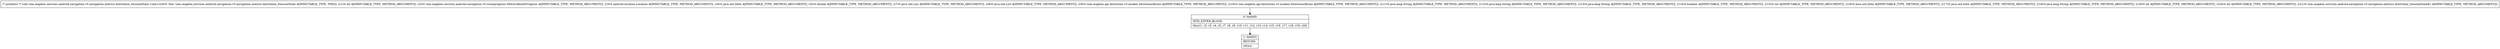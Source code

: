 digraph "CFG forcom.mapbox.services.android.navigation.v5.navigation.metrics.AutoValue_SessionState.\<init\>(ILcom\/mapbox\/services\/android\/navigation\/v5\/routeprogress\/MetricsRouteProgress;Landroid\/location\/Location;Ljava\/util\/Date;DLjava\/util\/List;Ljava\/util\/List;Lcom\/mapbox\/api\/directions\/v5\/models\/DirectionsRoute;Lcom\/mapbox\/api\/directions\/v5\/models\/DirectionsRoute;Ljava\/lang\/String;Ljava\/lang\/String;Ljava\/lang\/String;ZILjava\/util\/Date;Ljava\/util\/Date;Ljava\/lang\/String;IILcom\/mapbox\/services\/android\/navigation\/v5\/navigation\/metrics\/AutoValue_SessionState$1;)V" {
Node_0 [shape=record,label="{0\:\ 0x0000|MTH_ENTER_BLOCK\l|this(r1, r2, r3, r4, r5, r7, r8, r9, r10, r11, r12, r13, r14, r15, r16, r17, r18, r19, r20)\l}"];
Node_1 [shape=record,label="{1\:\ 0x0003|RETURN\l|return\l}"];
MethodNode[shape=record,label="{\/* synthetic *\/ void com.mapbox.services.android.navigation.v5.navigation.metrics.AutoValue_SessionState.\<init\>((r0v0 'this' com.mapbox.services.android.navigation.v5.navigation.metrics.AutoValue_SessionState A[IMMUTABLE_TYPE, THIS]), (r1v0 int A[IMMUTABLE_TYPE, METHOD_ARGUMENT]), (r2v0 com.mapbox.services.android.navigation.v5.routeprogress.MetricsRouteProgress A[IMMUTABLE_TYPE, METHOD_ARGUMENT]), (r3v0 android.location.Location A[IMMUTABLE_TYPE, METHOD_ARGUMENT]), (r4v0 java.util.Date A[IMMUTABLE_TYPE, METHOD_ARGUMENT]), (r5v0 double A[IMMUTABLE_TYPE, METHOD_ARGUMENT]), (r7v0 java.util.List A[IMMUTABLE_TYPE, METHOD_ARGUMENT]), (r8v0 java.util.List A[IMMUTABLE_TYPE, METHOD_ARGUMENT]), (r9v0 com.mapbox.api.directions.v5.models.DirectionsRoute A[IMMUTABLE_TYPE, METHOD_ARGUMENT]), (r10v0 com.mapbox.api.directions.v5.models.DirectionsRoute A[IMMUTABLE_TYPE, METHOD_ARGUMENT]), (r11v0 java.lang.String A[IMMUTABLE_TYPE, METHOD_ARGUMENT]), (r12v0 java.lang.String A[IMMUTABLE_TYPE, METHOD_ARGUMENT]), (r13v0 java.lang.String A[IMMUTABLE_TYPE, METHOD_ARGUMENT]), (r14v0 boolean A[IMMUTABLE_TYPE, METHOD_ARGUMENT]), (r15v0 int A[IMMUTABLE_TYPE, METHOD_ARGUMENT]), (r16v0 java.util.Date A[IMMUTABLE_TYPE, METHOD_ARGUMENT]), (r17v0 java.util.Date A[IMMUTABLE_TYPE, METHOD_ARGUMENT]), (r18v0 java.lang.String A[IMMUTABLE_TYPE, METHOD_ARGUMENT]), (r19v0 int A[IMMUTABLE_TYPE, METHOD_ARGUMENT]), (r20v0 int A[IMMUTABLE_TYPE, METHOD_ARGUMENT]), (r21v0 com.mapbox.services.android.navigation.v5.navigation.metrics.AutoValue_SessionState$1 A[IMMUTABLE_TYPE, METHOD_ARGUMENT])) }"];
MethodNode -> Node_0;
Node_0 -> Node_1;
}

